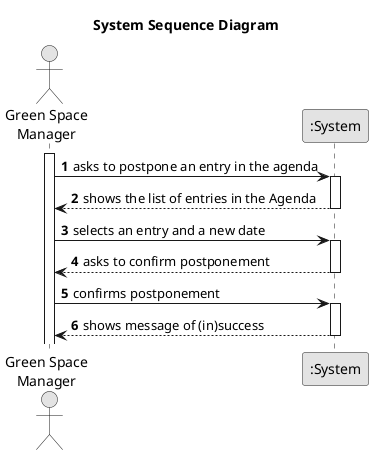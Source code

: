 @startuml
skinparam monochrome true
skinparam packageStyle rectangle
skinparam shadowing false

title System Sequence Diagram

autonumber

actor "Green Space\nManager" as Employee
participant ":System" as System

activate Employee

    Employee -> System : asks to postpone an entry in the agenda
    activate System

    System --> Employee : shows the list of entries in the Agenda
    deactivate System

    Employee -> System : selects an entry and a new date
    activate System

    System --> Employee : asks to confirm postponement
    deactivate System

    Employee -> System : confirms postponement
    activate System

    System --> Employee : shows message of (in)success
    deactivate System

@enduml
